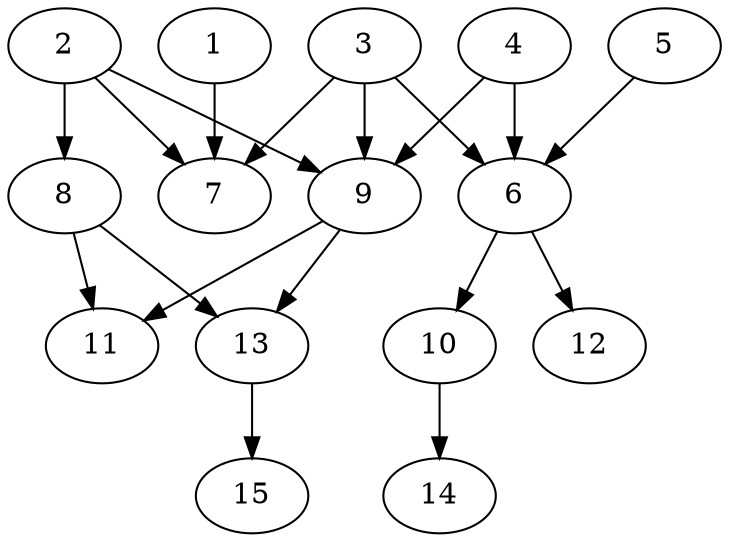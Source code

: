 // DAG automatically generated by daggen at Thu Oct  3 13:59:26 2019
// ./daggen --dot -n 15 --ccr 0.5 --fat 0.7 --regular 0.7 --density 0.7 --mindata 5242880 --maxdata 52428800 
digraph G {
  1 [size="45961216", alpha="0.20", expect_size="22980608"] 
  1 -> 7 [size ="22980608"]
  2 [size="23767040", alpha="0.19", expect_size="11883520"] 
  2 -> 7 [size ="11883520"]
  2 -> 8 [size ="11883520"]
  2 -> 9 [size ="11883520"]
  3 [size="40273920", alpha="0.05", expect_size="20136960"] 
  3 -> 6 [size ="20136960"]
  3 -> 7 [size ="20136960"]
  3 -> 9 [size ="20136960"]
  4 [size="16834560", alpha="0.03", expect_size="8417280"] 
  4 -> 6 [size ="8417280"]
  4 -> 9 [size ="8417280"]
  5 [size="50089984", alpha="0.06", expect_size="25044992"] 
  5 -> 6 [size ="25044992"]
  6 [size="72114176", alpha="0.04", expect_size="36057088"] 
  6 -> 10 [size ="36057088"]
  6 -> 12 [size ="36057088"]
  7 [size="43255808", alpha="0.14", expect_size="21627904"] 
  8 [size="58230784", alpha="0.03", expect_size="29115392"] 
  8 -> 11 [size ="29115392"]
  8 -> 13 [size ="29115392"]
  9 [size="32153600", alpha="0.13", expect_size="16076800"] 
  9 -> 11 [size ="16076800"]
  9 -> 13 [size ="16076800"]
  10 [size="73388032", alpha="0.17", expect_size="36694016"] 
  10 -> 14 [size ="36694016"]
  11 [size="101128192", alpha="0.03", expect_size="50564096"] 
  12 [size="100505600", alpha="0.08", expect_size="50252800"] 
  13 [size="94347264", alpha="0.05", expect_size="47173632"] 
  13 -> 15 [size ="47173632"]
  14 [size="21694464", alpha="0.04", expect_size="10847232"] 
  15 [size="37785600", alpha="0.10", expect_size="18892800"] 
}
